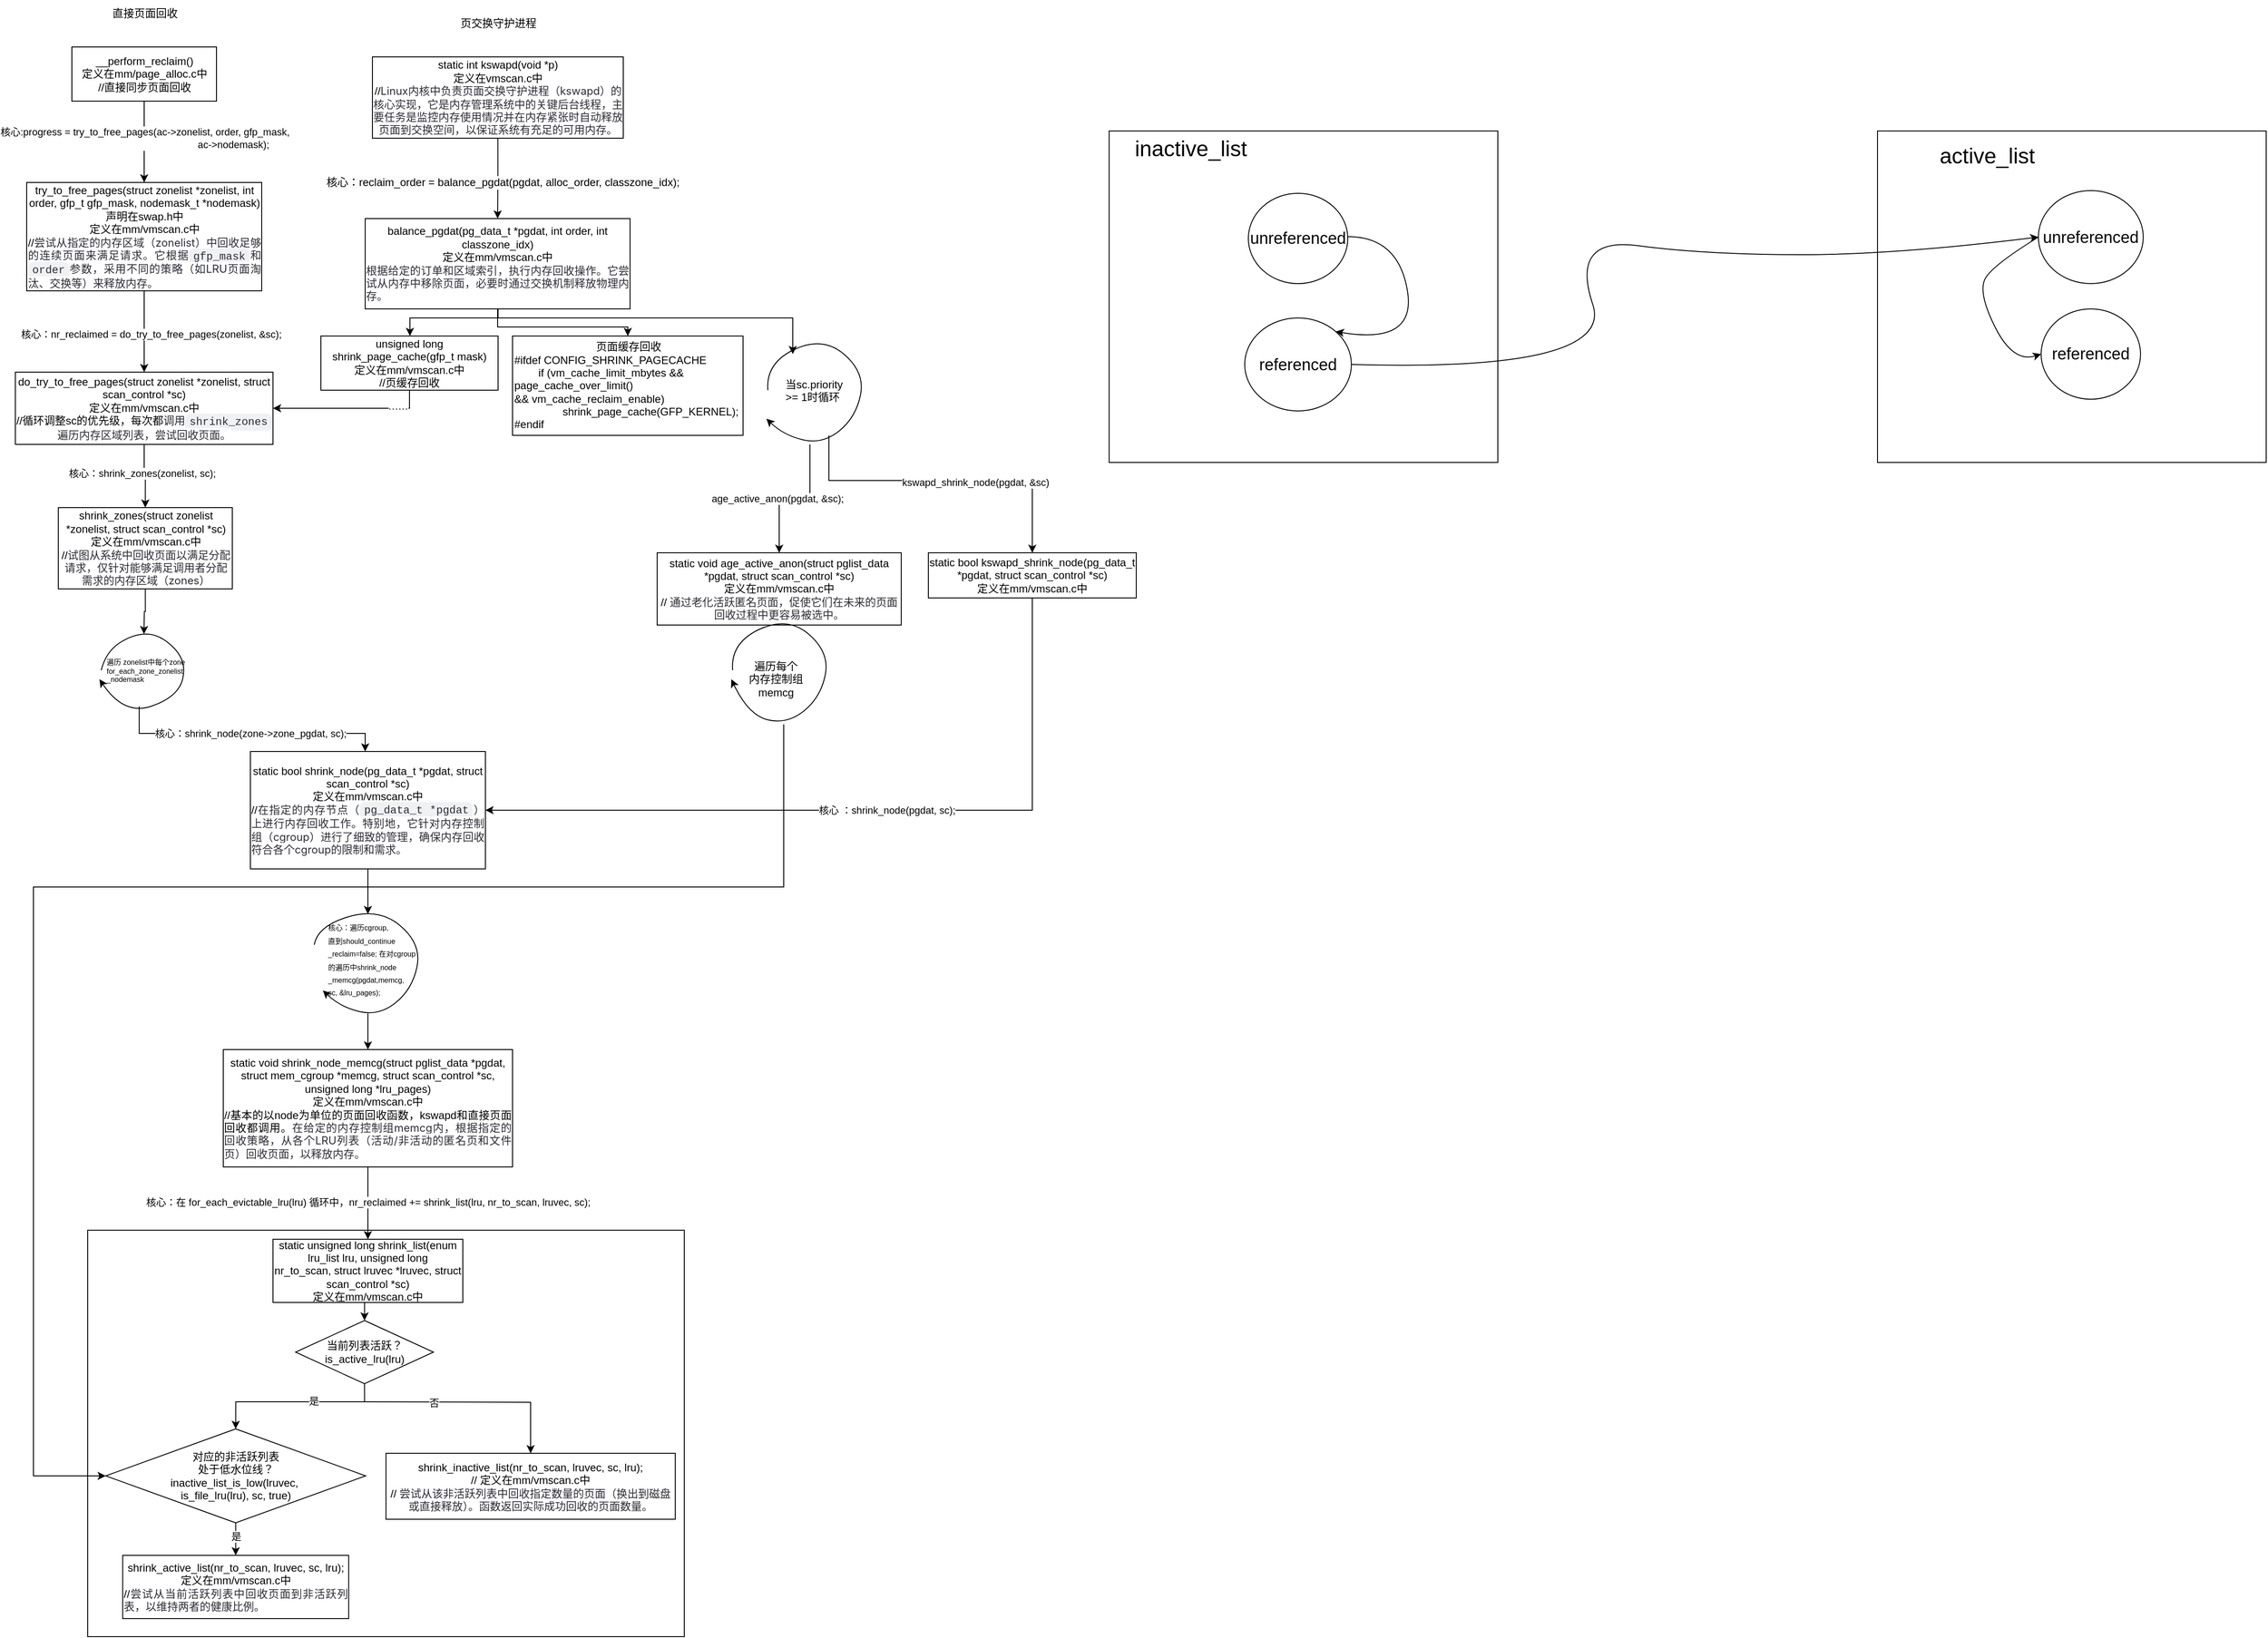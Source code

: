 <mxfile version="24.3.1" type="github">
  <diagram name="第 1 页" id="L96vX1XhK6QXdYlFLpfw">
    <mxGraphModel dx="2374" dy="862" grid="1" gridSize="10" guides="1" tooltips="1" connect="1" arrows="1" fold="1" page="1" pageScale="1" pageWidth="827" pageHeight="1169" math="0" shadow="0">
      <root>
        <mxCell id="0" />
        <mxCell id="1" parent="0" />
        <mxCell id="Xcz-Zy_UMCrFkftO2yXA-41" value="" style="rounded=0;whiteSpace=wrap;html=1;" vertex="1" parent="1">
          <mxGeometry x="1090" y="313" width="430" height="367" as="geometry" />
        </mxCell>
        <mxCell id="Xcz-Zy_UMCrFkftO2yXA-11" value="" style="curved=1;endArrow=classic;html=1;rounded=0;entryX=0.237;entryY=1.038;entryDx=0;entryDy=0;entryPerimeter=0;" edge="1" parent="1">
          <mxGeometry width="50" height="50" relative="1" as="geometry">
            <mxPoint x="210.62" y="1214" as="sourcePoint" />
            <mxPoint x="220.18" y="1264.52" as="targetPoint" />
            <Array as="points">
              <mxPoint x="214.37" y="1193" />
              <mxPoint x="282.37" y="1173" />
              <mxPoint x="329.37" y="1213" />
              <mxPoint x="319.37" y="1263" />
              <mxPoint x="282.37" y="1293" />
              <mxPoint x="239.37" y="1283" />
            </Array>
          </mxGeometry>
        </mxCell>
        <mxCell id="G9uZSufEg39AA2sRg3oI-21" value="" style="rounded=0;whiteSpace=wrap;html=1;labelBackgroundColor=none;textShadow=0;textOpacity=0;fillColor=none;" parent="1" vertex="1">
          <mxGeometry x="-40" y="1530" width="660" height="450" as="geometry" />
        </mxCell>
        <mxCell id="Ul97I4Ve1XMXk0d_GilV-3" style="edgeStyle=orthogonalEdgeStyle;rounded=0;orthogonalLoop=1;jettySize=auto;html=1;exitX=0.5;exitY=1;exitDx=0;exitDy=0;entryX=0.5;entryY=0;entryDx=0;entryDy=0;" parent="1" source="Ul97I4Ve1XMXk0d_GilV-1" target="Ul97I4Ve1XMXk0d_GilV-2" edge="1">
          <mxGeometry relative="1" as="geometry" />
        </mxCell>
        <mxCell id="Ul97I4Ve1XMXk0d_GilV-10" value="核心:progress = try_to_free_pages(ac-&amp;gt;zonelist, order, gfp_mask,&lt;div&gt;&lt;span style=&quot;white-space-collapse: collapse;&quot;&gt;&lt;span style=&quot;white-space-collapse: preserve;&quot;&gt;&#x9;&#x9;&#x9;&#x9;&#x9;&#x9;&#x9;&#x9;&lt;/span&gt;ac-&amp;gt;nodemask);&lt;/span&gt;&lt;/div&gt;" style="edgeLabel;html=1;align=center;verticalAlign=middle;resizable=0;points=[];" parent="Ul97I4Ve1XMXk0d_GilV-3" vertex="1" connectable="0">
          <mxGeometry x="0.34" relative="1" as="geometry">
            <mxPoint y="-20" as="offset" />
          </mxGeometry>
        </mxCell>
        <mxCell id="Ul97I4Ve1XMXk0d_GilV-1" value="&lt;div&gt;__perform_reclaim()&lt;br&gt;&lt;/div&gt;定义在mm/page_alloc.c中&lt;div&gt;//直接同步页面回收&lt;/div&gt;" style="rounded=0;whiteSpace=wrap;html=1;" parent="1" vertex="1">
          <mxGeometry x="-57.5" y="220" width="160" height="60" as="geometry" />
        </mxCell>
        <mxCell id="Ul97I4Ve1XMXk0d_GilV-16" style="edgeStyle=orthogonalEdgeStyle;rounded=0;orthogonalLoop=1;jettySize=auto;html=1;exitX=0.5;exitY=1;exitDx=0;exitDy=0;entryX=0.5;entryY=0;entryDx=0;entryDy=0;" parent="1" source="Ul97I4Ve1XMXk0d_GilV-2" target="Ul97I4Ve1XMXk0d_GilV-15" edge="1">
          <mxGeometry relative="1" as="geometry" />
        </mxCell>
        <mxCell id="Ul97I4Ve1XMXk0d_GilV-17" value="核心：nr_reclaimed = do_try_to_free_pages(zonelist, &amp;amp;sc);" style="edgeLabel;html=1;align=center;verticalAlign=middle;resizable=0;points=[];" parent="Ul97I4Ve1XMXk0d_GilV-16" vertex="1" connectable="0">
          <mxGeometry x="0.052" y="7" relative="1" as="geometry">
            <mxPoint as="offset" />
          </mxGeometry>
        </mxCell>
        <mxCell id="Ul97I4Ve1XMXk0d_GilV-2" value="&lt;div&gt;try_to_free_pages(&lt;span style=&quot;background-color: initial;&quot;&gt;struct zonelist *zonelist, int order,&amp;nbsp;&lt;/span&gt;&lt;span style=&quot;background-color: initial;&quot;&gt;&lt;span style=&quot;background-color: initial;&quot;&gt;gfp_t gfp_mask, nodemask_t *nodemask&lt;/span&gt;&lt;/span&gt;&lt;span style=&quot;background-color: initial;&quot;&gt;)&lt;/span&gt;&lt;/div&gt;&lt;div&gt;声明在swap.h中&lt;/div&gt;&lt;div&gt;定义在mm/vmscan.c中&lt;/div&gt;&lt;div style=&quot;text-align: justify;&quot;&gt;//&lt;font style=&quot;font-size: 12px;&quot;&gt;&lt;span style=&quot;white-space-collapse: preserve; color: rgb(44, 44, 54); font-family: -apple-system, BlinkMacSystemFont, &amp;quot;Segoe UI&amp;quot;, &amp;quot;Noto Sans&amp;quot;, Helvetica, Arial, sans-serif, &amp;quot;Apple Color Emoji&amp;quot;, &amp;quot;Segoe UI Emoji&amp;quot;; text-align: left; background-color: rgb(255, 255, 255);&quot;&gt;尝试从指定的内存区域（zonelist）中回收足够的连续页面来满足请求。它根据&lt;/span&gt;&lt;code style=&quot;white-space-collapse: break-spaces; box-sizing: border-box; --un-rotate: 0; --un-rotate-x: 0; --un-rotate-y: 0; --un-rotate-z: 0; --un-scale-x: 1; --un-scale-y: 1; --un-scale-z: 1; --un-skew-x: 0; --un-skew-y: 0; --un-translate-x: 0; --un-translate-y: 0; --un-translate-z: 0; --un-pan-x: ; --un-pan-y: ; --un-pinch-zoom: ; --un-scroll-snap-strictness: proximity; --un-ordinal: ; --un-slashed-zero: ; --un-numeric-figure: ; --un-numeric-spacing: ; --un-numeric-fraction: ; --un-border-spacing-x: 0; --un-border-spacing-y: 0; --un-ring-offset-shadow: 0 0 transparent; --un-ring-shadow: 0 0 transparent; --un-shadow-inset: ; --un-shadow: 0 0 transparent; --un-ring-inset: ; --un-ring-offset-width: 0px; --un-ring-offset-color: #fff; --un-ring-width: 0px; --un-ring-color: rgba(147,197,253,.5); --un-blur: ; --un-brightness: ; --un-contrast: ; --un-drop-shadow: ; --un-grayscale: ; --un-hue-rotate: ; --un-invert: ; --un-saturate: ; --un-sepia: ; --un-backdrop-blur: ; --un-backdrop-brightness: ; --un-backdrop-contrast: ; --un-backdrop-grayscale: ; --un-backdrop-hue-rotate: ; --un-backdrop-invert: ; --un-backdrop-opacity: ; --un-backdrop-saturate: ; --un-backdrop-sepia: ; font-family: ui-monospace, SFMono-Regular, &amp;quot;SF Mono&amp;quot;, Menlo, Consolas, &amp;quot;Liberation Mono&amp;quot;, monospace; background-color: rgba(175, 184, 193, 0.2); border-radius: 6px; margin: 0px; padding: 0.2em 0.4em; color: rgb(44, 44, 54); text-align: left;&quot;&gt;gfp_mask&lt;/code&gt;&lt;span style=&quot;white-space-collapse: preserve; color: rgb(44, 44, 54); font-family: -apple-system, BlinkMacSystemFont, &amp;quot;Segoe UI&amp;quot;, &amp;quot;Noto Sans&amp;quot;, Helvetica, Arial, sans-serif, &amp;quot;Apple Color Emoji&amp;quot;, &amp;quot;Segoe UI Emoji&amp;quot;; text-align: left; background-color: rgb(255, 255, 255);&quot;&gt;和&lt;/span&gt;&lt;code style=&quot;white-space-collapse: break-spaces; box-sizing: border-box; --un-rotate: 0; --un-rotate-x: 0; --un-rotate-y: 0; --un-rotate-z: 0; --un-scale-x: 1; --un-scale-y: 1; --un-scale-z: 1; --un-skew-x: 0; --un-skew-y: 0; --un-translate-x: 0; --un-translate-y: 0; --un-translate-z: 0; --un-pan-x: ; --un-pan-y: ; --un-pinch-zoom: ; --un-scroll-snap-strictness: proximity; --un-ordinal: ; --un-slashed-zero: ; --un-numeric-figure: ; --un-numeric-spacing: ; --un-numeric-fraction: ; --un-border-spacing-x: 0; --un-border-spacing-y: 0; --un-ring-offset-shadow: 0 0 transparent; --un-ring-shadow: 0 0 transparent; --un-shadow-inset: ; --un-shadow: 0 0 transparent; --un-ring-inset: ; --un-ring-offset-width: 0px; --un-ring-offset-color: #fff; --un-ring-width: 0px; --un-ring-color: rgba(147,197,253,.5); --un-blur: ; --un-brightness: ; --un-contrast: ; --un-drop-shadow: ; --un-grayscale: ; --un-hue-rotate: ; --un-invert: ; --un-saturate: ; --un-sepia: ; --un-backdrop-blur: ; --un-backdrop-brightness: ; --un-backdrop-contrast: ; --un-backdrop-grayscale: ; --un-backdrop-hue-rotate: ; --un-backdrop-invert: ; --un-backdrop-opacity: ; --un-backdrop-saturate: ; --un-backdrop-sepia: ; font-family: ui-monospace, SFMono-Regular, &amp;quot;SF Mono&amp;quot;, Menlo, Consolas, &amp;quot;Liberation Mono&amp;quot;, monospace; background-color: rgba(175, 184, 193, 0.2); border-radius: 6px; margin: 0px; padding: 0.2em 0.4em; color: rgb(44, 44, 54); text-align: left;&quot;&gt;order&lt;/code&gt;&lt;span style=&quot;white-space-collapse: preserve; color: rgb(44, 44, 54); font-family: -apple-system, BlinkMacSystemFont, &amp;quot;Segoe UI&amp;quot;, &amp;quot;Noto Sans&amp;quot;, Helvetica, Arial, sans-serif, &amp;quot;Apple Color Emoji&amp;quot;, &amp;quot;Segoe UI Emoji&amp;quot;; text-align: left; background-color: rgb(255, 255, 255);&quot;&gt;参数，采用不同的策略（如LRU页面淘汰、交换等）来释放内存。&lt;/span&gt;&lt;/font&gt;&lt;/div&gt;" style="rounded=0;whiteSpace=wrap;html=1;" parent="1" vertex="1">
          <mxGeometry x="-107.5" y="370" width="260" height="120" as="geometry" />
        </mxCell>
        <mxCell id="Ul97I4Ve1XMXk0d_GilV-19" style="edgeStyle=orthogonalEdgeStyle;rounded=0;orthogonalLoop=1;jettySize=auto;html=1;exitX=0.5;exitY=1;exitDx=0;exitDy=0;entryX=0.5;entryY=0;entryDx=0;entryDy=0;" parent="1" source="Ul97I4Ve1XMXk0d_GilV-15" target="Ul97I4Ve1XMXk0d_GilV-18" edge="1">
          <mxGeometry relative="1" as="geometry" />
        </mxCell>
        <mxCell id="Ul97I4Ve1XMXk0d_GilV-20" value="核心：shrink_zones(zonelist, sc);" style="edgeLabel;html=1;align=center;verticalAlign=middle;resizable=0;points=[];" parent="Ul97I4Ve1XMXk0d_GilV-19" vertex="1" connectable="0">
          <mxGeometry x="-0.007" y="3" relative="1" as="geometry">
            <mxPoint x="-3" as="offset" />
          </mxGeometry>
        </mxCell>
        <mxCell id="Ul97I4Ve1XMXk0d_GilV-15" value="&lt;div&gt;&lt;div&gt;do_try_to_free_pages(struct zonelist *zonelist,&lt;span style=&quot;background-color: initial;&quot;&gt;&amp;nbsp;struct scan_control *sc)&lt;/span&gt;&lt;/div&gt;&lt;/div&gt;&lt;div&gt;定义在mm/vmscan.c中&lt;/div&gt;&lt;div&gt;//循环调整sc的优先级，每次都&lt;span style=&quot;background-color: rgb(255, 255, 255); color: rgb(44, 44, 54); font-family: -apple-system, BlinkMacSystemFont, &amp;quot;Segoe UI&amp;quot;, &amp;quot;Noto Sans&amp;quot;, Helvetica, Arial, sans-serif, &amp;quot;Apple Color Emoji&amp;quot;, &amp;quot;Segoe UI Emoji&amp;quot;; text-align: left;&quot;&gt;调用&lt;/span&gt;&lt;code style=&quot;color: rgb(44, 44, 54); text-align: left; white-space-collapse: break-spaces; box-sizing: border-box; --un-rotate: 0; --un-rotate-x: 0; --un-rotate-y: 0; --un-rotate-z: 0; --un-scale-x: 1; --un-scale-y: 1; --un-scale-z: 1; --un-skew-x: 0; --un-skew-y: 0; --un-translate-x: 0; --un-translate-y: 0; --un-translate-z: 0; --un-pan-x: ; --un-pan-y: ; --un-pinch-zoom: ; --un-scroll-snap-strictness: proximity; --un-ordinal: ; --un-slashed-zero: ; --un-numeric-figure: ; --un-numeric-spacing: ; --un-numeric-fraction: ; --un-border-spacing-x: 0; --un-border-spacing-y: 0; --un-ring-offset-shadow: 0 0 transparent; --un-ring-shadow: 0 0 transparent; --un-shadow-inset: ; --un-shadow: 0 0 transparent; --un-ring-inset: ; --un-ring-offset-width: 0px; --un-ring-offset-color: #fff; --un-ring-width: 0px; --un-ring-color: rgba(147,197,253,.5); --un-blur: ; --un-brightness: ; --un-contrast: ; --un-drop-shadow: ; --un-grayscale: ; --un-hue-rotate: ; --un-invert: ; --un-saturate: ; --un-sepia: ; --un-backdrop-blur: ; --un-backdrop-brightness: ; --un-backdrop-contrast: ; --un-backdrop-grayscale: ; --un-backdrop-hue-rotate: ; --un-backdrop-invert: ; --un-backdrop-opacity: ; --un-backdrop-saturate: ; --un-backdrop-sepia: ; font-family: ui-monospace, SFMono-Regular, &amp;quot;SF Mono&amp;quot;, Menlo, Consolas, &amp;quot;Liberation Mono&amp;quot;, monospace; background-color: rgba(175, 184, 193, 0.2); border-radius: 6px; margin: 0px; padding: 0.2em 0.4em;&quot;&gt;shrink_zones&lt;/code&gt;&lt;span style=&quot;background-color: rgb(255, 255, 255); color: rgb(44, 44, 54); font-family: -apple-system, BlinkMacSystemFont, &amp;quot;Segoe UI&amp;quot;, &amp;quot;Noto Sans&amp;quot;, Helvetica, Arial, sans-serif, &amp;quot;Apple Color Emoji&amp;quot;, &amp;quot;Segoe UI Emoji&amp;quot;; text-align: left;&quot;&gt;遍历内存区域列表，尝试回收页面。&lt;/span&gt;&lt;/div&gt;" style="rounded=0;whiteSpace=wrap;html=1;" parent="1" vertex="1">
          <mxGeometry x="-120" y="580" width="285" height="80" as="geometry" />
        </mxCell>
        <mxCell id="Ul97I4Ve1XMXk0d_GilV-34" style="edgeStyle=orthogonalEdgeStyle;rounded=0;orthogonalLoop=1;jettySize=auto;html=1;" parent="1" edge="1">
          <mxGeometry relative="1" as="geometry">
            <mxPoint x="16.98" y="950" as="sourcePoint" />
            <mxPoint x="266.998" y="1000" as="targetPoint" />
            <Array as="points">
              <mxPoint x="16.98" y="980" />
              <mxPoint x="266.98" y="980" />
            </Array>
          </mxGeometry>
        </mxCell>
        <mxCell id="Ul97I4Ve1XMXk0d_GilV-35" value="核心：shrink_node(zone-&amp;gt;zone_pgdat, sc);" style="edgeLabel;html=1;align=center;verticalAlign=middle;resizable=0;points=[];" parent="Ul97I4Ve1XMXk0d_GilV-34" vertex="1" connectable="0">
          <mxGeometry x="0.021" relative="1" as="geometry">
            <mxPoint as="offset" />
          </mxGeometry>
        </mxCell>
        <mxCell id="Xcz-Zy_UMCrFkftO2yXA-30" style="edgeStyle=orthogonalEdgeStyle;rounded=0;orthogonalLoop=1;jettySize=auto;html=1;exitX=0.5;exitY=1;exitDx=0;exitDy=0;" edge="1" parent="1" source="Ul97I4Ve1XMXk0d_GilV-18">
          <mxGeometry relative="1" as="geometry">
            <mxPoint x="22.222" y="870" as="targetPoint" />
          </mxGeometry>
        </mxCell>
        <mxCell id="Ul97I4Ve1XMXk0d_GilV-18" value="shrink_zones(struct zonelist *zonelist, struct scan_control *sc)&lt;div&gt;定义在mm/vmscan.c中&lt;/div&gt;&lt;div&gt;//&lt;span style=&quot;background-color: rgb(255, 255, 255); color: rgb(44, 44, 54); font-family: -apple-system, BlinkMacSystemFont, &amp;quot;Segoe UI&amp;quot;, &amp;quot;Noto Sans&amp;quot;, Helvetica, Arial, sans-serif, &amp;quot;Apple Color Emoji&amp;quot;, &amp;quot;Segoe UI Emoji&amp;quot;; text-align: start; white-space-collapse: preserve;&quot;&gt;&lt;font style=&quot;font-size: 12px;&quot;&gt;试图从系统中回收页面以满足分配请求，仅针对能够满足调用者分配需求的内存区域（zones）&lt;/font&gt;&lt;/span&gt;&lt;/div&gt;" style="rounded=0;whiteSpace=wrap;html=1;" parent="1" vertex="1">
          <mxGeometry x="-72.5" y="730" width="192.5" height="90" as="geometry" />
        </mxCell>
        <mxCell id="Ul97I4Ve1XMXk0d_GilV-21" value="直接页面回收" style="text;html=1;align=center;verticalAlign=middle;resizable=0;points=[];autosize=1;strokeColor=none;fillColor=none;" parent="1" vertex="1">
          <mxGeometry x="-27.5" y="168" width="100" height="30" as="geometry" />
        </mxCell>
        <mxCell id="Ul97I4Ve1XMXk0d_GilV-22" value="页交换守护进程" style="text;html=1;align=center;verticalAlign=middle;resizable=0;points=[];autosize=1;strokeColor=none;fillColor=none;" parent="1" vertex="1">
          <mxGeometry x="358.75" y="179" width="110" height="30" as="geometry" />
        </mxCell>
        <mxCell id="Ul97I4Ve1XMXk0d_GilV-29" style="edgeStyle=orthogonalEdgeStyle;rounded=0;orthogonalLoop=1;jettySize=auto;html=1;exitX=0.5;exitY=1;exitDx=0;exitDy=0;entryX=0.5;entryY=0;entryDx=0;entryDy=0;" parent="1" source="Ul97I4Ve1XMXk0d_GilV-23" target="Ul97I4Ve1XMXk0d_GilV-26" edge="1">
          <mxGeometry relative="1" as="geometry" />
        </mxCell>
        <mxCell id="Ul97I4Ve1XMXk0d_GilV-31" value="&lt;span style=&quot;font-size: 12px; background-color: rgb(251, 251, 251);&quot;&gt;核心：reclaim_order = balance_pgdat(pgdat, alloc_order, classzone_idx);&lt;/span&gt;" style="edgeLabel;html=1;align=center;verticalAlign=middle;resizable=0;points=[];" parent="Ul97I4Ve1XMXk0d_GilV-29" vertex="1" connectable="0">
          <mxGeometry x="-0.079" y="5" relative="1" as="geometry">
            <mxPoint y="8" as="offset" />
          </mxGeometry>
        </mxCell>
        <mxCell id="Ul97I4Ve1XMXk0d_GilV-23" value="static int kswapd(void *p)&lt;div&gt;定义在vmscan.c中&lt;/div&gt;&lt;div&gt;/&lt;font style=&quot;font-size: 12px;&quot;&gt;/&lt;span style=&quot;background-color: rgb(255, 255, 255); color: rgb(44, 44, 54); font-family: -apple-system, BlinkMacSystemFont, &amp;quot;Segoe UI&amp;quot;, &amp;quot;Noto Sans&amp;quot;, Helvetica, Arial, sans-serif, &amp;quot;Apple Color Emoji&amp;quot;, &amp;quot;Segoe UI Emoji&amp;quot;; text-align: start; white-space-collapse: preserve;&quot;&gt;Linux内核中负责页面交换守护进程（kswapd）的核心实现，它是内存管理系统中的关键后台线程，主要任务是监控内存使用情况并在内存紧张时自动释放页面到交换空间，以保证系统有充足的可用内存。&lt;/span&gt;&lt;/font&gt;&lt;/div&gt;" style="rounded=0;whiteSpace=wrap;html=1;" parent="1" vertex="1">
          <mxGeometry x="275" y="231" width="277.5" height="90" as="geometry" />
        </mxCell>
        <mxCell id="G9uZSufEg39AA2sRg3oI-25" style="edgeStyle=orthogonalEdgeStyle;rounded=0;orthogonalLoop=1;jettySize=auto;html=1;exitX=0.5;exitY=1;exitDx=0;exitDy=0;entryX=0.5;entryY=0;entryDx=0;entryDy=0;" parent="1" edge="1">
          <mxGeometry relative="1" as="geometry">
            <mxPoint x="413.97" y="510" as="sourcePoint" />
            <mxPoint x="316.47" y="540" as="targetPoint" />
            <Array as="points">
              <mxPoint x="414" y="520" />
              <mxPoint x="316" y="520" />
            </Array>
          </mxGeometry>
        </mxCell>
        <mxCell id="Xcz-Zy_UMCrFkftO2yXA-35" style="edgeStyle=orthogonalEdgeStyle;rounded=0;orthogonalLoop=1;jettySize=auto;html=1;exitX=0.5;exitY=1;exitDx=0;exitDy=0;entryX=0.5;entryY=0;entryDx=0;entryDy=0;" edge="1" parent="1" source="Ul97I4Ve1XMXk0d_GilV-26" target="Xcz-Zy_UMCrFkftO2yXA-31">
          <mxGeometry relative="1" as="geometry" />
        </mxCell>
        <mxCell id="Ul97I4Ve1XMXk0d_GilV-26" value="balance_pgdat(pg_data_t *pgdat, int order, int classzone_idx)&lt;div&gt;定义在mm/vmscan.c中&lt;/div&gt;&lt;div style=&quot;text-align: justify;&quot;&gt;&lt;span style=&quot;background-color: rgb(255, 255, 255); color: rgb(44, 44, 54); font-family: -apple-system, BlinkMacSystemFont, &amp;quot;Segoe UI&amp;quot;, &amp;quot;Noto Sans&amp;quot;, Helvetica, Arial, sans-serif, &amp;quot;Apple Color Emoji&amp;quot;, &amp;quot;Segoe UI Emoji&amp;quot;; text-align: left;&quot;&gt;根据给定的订单和区域索引，执行内存回收操作。它尝试从内存中移除页面，必要时通过交换机制释放物理内存。&lt;/span&gt;&lt;/div&gt;" style="rounded=0;whiteSpace=wrap;html=1;" parent="1" vertex="1">
          <mxGeometry x="267" y="410" width="293" height="100" as="geometry" />
        </mxCell>
        <mxCell id="G9uZSufEg39AA2sRg3oI-5" style="edgeStyle=orthogonalEdgeStyle;rounded=0;orthogonalLoop=1;jettySize=auto;html=1;exitX=0.5;exitY=1;exitDx=0;exitDy=0;" parent="1" source="Ul97I4Ve1XMXk0d_GilV-33" edge="1">
          <mxGeometry relative="1" as="geometry">
            <mxPoint x="270" y="1180" as="targetPoint" />
          </mxGeometry>
        </mxCell>
        <mxCell id="Ul97I4Ve1XMXk0d_GilV-33" value="static bool shrink_node(pg_data_t *pgdat, struct scan_control *sc)&lt;div&gt;定义在mm/vmscan.c中&lt;/div&gt;&lt;div style=&quot;text-align: justify;&quot;&gt;//&lt;font style=&quot;font-size: 12px;&quot;&gt;&lt;span style=&quot;white-space-collapse: preserve; color: rgb(44, 44, 54); font-family: -apple-system, BlinkMacSystemFont, &amp;quot;Segoe UI&amp;quot;, &amp;quot;Noto Sans&amp;quot;, Helvetica, Arial, sans-serif, &amp;quot;Apple Color Emoji&amp;quot;, &amp;quot;Segoe UI Emoji&amp;quot;; text-align: start; background-color: rgb(255, 255, 255);&quot;&gt;在指定的内存节点（&lt;/span&gt;&lt;code style=&quot;white-space-collapse: break-spaces; box-sizing: border-box; --un-rotate: 0; --un-rotate-x: 0; --un-rotate-y: 0; --un-rotate-z: 0; --un-scale-x: 1; --un-scale-y: 1; --un-scale-z: 1; --un-skew-x: 0; --un-skew-y: 0; --un-translate-x: 0; --un-translate-y: 0; --un-translate-z: 0; --un-pan-x: ; --un-pan-y: ; --un-pinch-zoom: ; --un-scroll-snap-strictness: proximity; --un-ordinal: ; --un-slashed-zero: ; --un-numeric-figure: ; --un-numeric-spacing: ; --un-numeric-fraction: ; --un-border-spacing-x: 0; --un-border-spacing-y: 0; --un-ring-offset-shadow: 0 0 transparent; --un-ring-shadow: 0 0 transparent; --un-shadow-inset: ; --un-shadow: 0 0 transparent; --un-ring-inset: ; --un-ring-offset-width: 0px; --un-ring-offset-color: #fff; --un-ring-width: 0px; --un-ring-color: rgba(147,197,253,.5); --un-blur: ; --un-brightness: ; --un-contrast: ; --un-drop-shadow: ; --un-grayscale: ; --un-hue-rotate: ; --un-invert: ; --un-saturate: ; --un-sepia: ; --un-backdrop-blur: ; --un-backdrop-brightness: ; --un-backdrop-contrast: ; --un-backdrop-grayscale: ; --un-backdrop-hue-rotate: ; --un-backdrop-invert: ; --un-backdrop-opacity: ; --un-backdrop-saturate: ; --un-backdrop-sepia: ; font-family: ui-monospace, SFMono-Regular, &amp;quot;SF Mono&amp;quot;, Menlo, Consolas, &amp;quot;Liberation Mono&amp;quot;, monospace; background-color: rgba(175, 184, 193, 0.2); border-radius: 6px; margin: 0px; padding: 0.2em 0.4em; color: rgb(44, 44, 54); text-align: start;&quot;&gt;pg_data_t *pgdat&lt;/code&gt;&lt;span style=&quot;white-space-collapse: preserve; color: rgb(44, 44, 54); font-family: -apple-system, BlinkMacSystemFont, &amp;quot;Segoe UI&amp;quot;, &amp;quot;Noto Sans&amp;quot;, Helvetica, Arial, sans-serif, &amp;quot;Apple Color Emoji&amp;quot;, &amp;quot;Segoe UI Emoji&amp;quot;; text-align: start; background-color: rgb(255, 255, 255);&quot;&gt;）上进行内存回收工作。&lt;/span&gt;&lt;/font&gt;&lt;span style=&quot;background-color: rgb(255, 255, 255); color: rgb(44, 44, 54); font-family: -apple-system, BlinkMacSystemFont, &amp;quot;Segoe UI&amp;quot;, &amp;quot;Noto Sans&amp;quot;, Helvetica, Arial, sans-serif, &amp;quot;Apple Color Emoji&amp;quot;, &amp;quot;Segoe UI Emoji&amp;quot;; text-align: start; white-space-collapse: preserve;&quot;&gt;特别地，它针对内存控制组（cgroup）进行了细致的管理，确保内存回收符合各个cgroup的限制和需求。&lt;/span&gt;&lt;/div&gt;" style="rounded=0;whiteSpace=wrap;html=1;" parent="1" vertex="1">
          <mxGeometry x="140" y="1000" width="260" height="130" as="geometry" />
        </mxCell>
        <mxCell id="G9uZSufEg39AA2sRg3oI-8" style="edgeStyle=orthogonalEdgeStyle;rounded=0;orthogonalLoop=1;jettySize=auto;html=1;exitX=0.5;exitY=1;exitDx=0;exitDy=0;" parent="1" source="G9uZSufEg39AA2sRg3oI-4" target="G9uZSufEg39AA2sRg3oI-7" edge="1">
          <mxGeometry relative="1" as="geometry" />
        </mxCell>
        <mxCell id="G9uZSufEg39AA2sRg3oI-9" value="&lt;div&gt;核心：在 for_each_evictable_lru(lru) 循环中，nr_reclaimed += shrink_list(lru, nr_to_scan, lruvec, sc);&lt;/div&gt;" style="edgeLabel;html=1;align=center;verticalAlign=middle;resizable=0;points=[];" parent="G9uZSufEg39AA2sRg3oI-8" vertex="1" connectable="0">
          <mxGeometry x="-0.035" relative="1" as="geometry">
            <mxPoint as="offset" />
          </mxGeometry>
        </mxCell>
        <mxCell id="G9uZSufEg39AA2sRg3oI-4" value="&lt;div&gt;static void shrink_node_memcg(struct pglist_data *pgdat, struct mem_cgroup *memcg,&lt;span style=&quot;background-color: initial;&quot;&gt;&amp;nbsp;struct scan_control *sc, unsigned long *lru_pages)&lt;/span&gt;&lt;/div&gt;&lt;div&gt;&lt;span style=&quot;background-color: initial;&quot;&gt;定义在mm/vmscan.c中&lt;/span&gt;&lt;/div&gt;&lt;div style=&quot;text-align: justify;&quot;&gt;//基本的以node为单位的页面回收函数，kswapd和直接页面回收都调用。&lt;span style=&quot;background-color: rgb(255, 255, 255); color: rgb(44, 44, 54); font-family: -apple-system, BlinkMacSystemFont, &amp;quot;Segoe UI&amp;quot;, &amp;quot;Noto Sans&amp;quot;, Helvetica, Arial, sans-serif, &amp;quot;Apple Color Emoji&amp;quot;, &amp;quot;Segoe UI Emoji&amp;quot;; text-align: left;&quot;&gt;&lt;font style=&quot;font-size: 12px;&quot;&gt;在给定的内存控制组memcg内，根据指定的回收策略，从各个LRU列表（活动/非活动的匿名页和文件页）回收页面，以释放内存。&lt;/font&gt;&lt;/span&gt;&lt;/div&gt;" style="rounded=0;whiteSpace=wrap;html=1;" parent="1" vertex="1">
          <mxGeometry x="110" y="1330" width="320" height="130" as="geometry" />
        </mxCell>
        <mxCell id="G9uZSufEg39AA2sRg3oI-20" style="edgeStyle=orthogonalEdgeStyle;rounded=0;orthogonalLoop=1;jettySize=auto;html=1;exitX=0.5;exitY=1;exitDx=0;exitDy=0;entryX=0.5;entryY=0;entryDx=0;entryDy=0;" parent="1" source="G9uZSufEg39AA2sRg3oI-7" target="G9uZSufEg39AA2sRg3oI-10" edge="1">
          <mxGeometry relative="1" as="geometry" />
        </mxCell>
        <mxCell id="G9uZSufEg39AA2sRg3oI-7" value="&lt;div&gt;static unsigned long shrink_list(enum lru_list lru, unsigned long nr_to_scan,&lt;span style=&quot;background-color: initial;&quot;&gt;&amp;nbsp;struct lruvec *lruvec, struct scan_control *sc)&lt;/span&gt;&lt;/div&gt;&lt;div&gt;&lt;span style=&quot;background-color: initial;&quot;&gt;定义在mm/vmscan.c中&lt;/span&gt;&lt;/div&gt;" style="rounded=0;whiteSpace=wrap;html=1;" parent="1" vertex="1">
          <mxGeometry x="165" y="1540" width="210" height="70" as="geometry" />
        </mxCell>
        <mxCell id="G9uZSufEg39AA2sRg3oI-13" style="edgeStyle=orthogonalEdgeStyle;rounded=0;orthogonalLoop=1;jettySize=auto;html=1;exitX=0.5;exitY=1;exitDx=0;exitDy=0;entryX=0.5;entryY=0;entryDx=0;entryDy=0;" parent="1" source="G9uZSufEg39AA2sRg3oI-10" target="G9uZSufEg39AA2sRg3oI-12" edge="1">
          <mxGeometry relative="1" as="geometry">
            <Array as="points">
              <mxPoint x="266" y="1720" />
              <mxPoint x="124" y="1720" />
            </Array>
          </mxGeometry>
        </mxCell>
        <mxCell id="G9uZSufEg39AA2sRg3oI-14" value="是" style="edgeLabel;html=1;align=center;verticalAlign=middle;resizable=0;points=[];" parent="G9uZSufEg39AA2sRg3oI-13" vertex="1" connectable="0">
          <mxGeometry x="-0.203" y="-1" relative="1" as="geometry">
            <mxPoint as="offset" />
          </mxGeometry>
        </mxCell>
        <mxCell id="G9uZSufEg39AA2sRg3oI-18" style="edgeStyle=orthogonalEdgeStyle;rounded=0;orthogonalLoop=1;jettySize=auto;html=1;exitX=0.5;exitY=1;exitDx=0;exitDy=0;entryX=0.5;entryY=0;entryDx=0;entryDy=0;" parent="1" target="G9uZSufEg39AA2sRg3oI-17" edge="1">
          <mxGeometry relative="1" as="geometry">
            <mxPoint x="266.25" y="1720" as="sourcePoint" />
            <mxPoint x="530" y="1807" as="targetPoint" />
          </mxGeometry>
        </mxCell>
        <mxCell id="G9uZSufEg39AA2sRg3oI-19" value="否" style="edgeLabel;html=1;align=center;verticalAlign=middle;resizable=0;points=[];" parent="G9uZSufEg39AA2sRg3oI-18" vertex="1" connectable="0">
          <mxGeometry x="0.1" y="3" relative="1" as="geometry">
            <mxPoint x="-56" y="3" as="offset" />
          </mxGeometry>
        </mxCell>
        <mxCell id="G9uZSufEg39AA2sRg3oI-10" value="当前列表活跃？&lt;div&gt;is_active_lru(lru)&lt;br&gt;&lt;/div&gt;" style="rhombus;whiteSpace=wrap;html=1;" parent="1" vertex="1">
          <mxGeometry x="190" y="1630" width="152.5" height="70" as="geometry" />
        </mxCell>
        <mxCell id="G9uZSufEg39AA2sRg3oI-11" value="&lt;div style=&quot;&quot;&gt;&lt;span style=&quot;background-color: initial;&quot;&gt;shrink_active_list(nr_to_scan, lruvec, sc, lru);&lt;/span&gt;&lt;/div&gt;&lt;div style=&quot;&quot;&gt;&lt;span style=&quot;background-color: initial;&quot;&gt;定义在mm/vmscan.c中&lt;/span&gt;&lt;/div&gt;&lt;div style=&quot;text-align: justify;&quot;&gt;//&lt;span style=&quot;background-color: rgb(255, 255, 255); color: rgb(44, 44, 54); font-family: -apple-system, BlinkMacSystemFont, &amp;quot;Segoe UI&amp;quot;, &amp;quot;Noto Sans&amp;quot;, Helvetica, Arial, sans-serif, &amp;quot;Apple Color Emoji&amp;quot;, &amp;quot;Segoe UI Emoji&amp;quot;; text-align: left;&quot;&gt;&lt;font style=&quot;font-size: 12px;&quot;&gt;尝试从当前活跃列表中回收页面到非活跃列表，以维持两者的健康比例。&lt;/font&gt;&lt;/span&gt;&lt;/div&gt;" style="rounded=0;whiteSpace=wrap;html=1;" parent="1" vertex="1">
          <mxGeometry x="-1.25" y="1890" width="250" height="70" as="geometry" />
        </mxCell>
        <mxCell id="G9uZSufEg39AA2sRg3oI-15" style="edgeStyle=orthogonalEdgeStyle;rounded=0;orthogonalLoop=1;jettySize=auto;html=1;exitX=0.5;exitY=1;exitDx=0;exitDy=0;entryX=0.5;entryY=0;entryDx=0;entryDy=0;" parent="1" source="G9uZSufEg39AA2sRg3oI-12" target="G9uZSufEg39AA2sRg3oI-11" edge="1">
          <mxGeometry relative="1" as="geometry" />
        </mxCell>
        <mxCell id="G9uZSufEg39AA2sRg3oI-16" value="是" style="edgeLabel;html=1;align=center;verticalAlign=middle;resizable=0;points=[];" parent="G9uZSufEg39AA2sRg3oI-15" vertex="1" connectable="0">
          <mxGeometry x="-0.199" relative="1" as="geometry">
            <mxPoint as="offset" />
          </mxGeometry>
        </mxCell>
        <mxCell id="G9uZSufEg39AA2sRg3oI-12" value="对应的非活跃列表&lt;div&gt;处于低水位线？&lt;div&gt;inactive_list_is_low(lruvec,&amp;nbsp;&lt;/div&gt;&lt;div&gt;is_file_lru(lru),&amp;nbsp;&lt;span style=&quot;background-color: initial;&quot;&gt;sc, true)&lt;/span&gt;&lt;/div&gt;&lt;/div&gt;" style="rhombus;whiteSpace=wrap;html=1;" parent="1" vertex="1">
          <mxGeometry x="-20" y="1750" width="287.5" height="104" as="geometry" />
        </mxCell>
        <mxCell id="G9uZSufEg39AA2sRg3oI-17" value="shrink_inactive_list(nr_to_scan, lruvec, sc, lru);&lt;div&gt;// 定义在mm/vmscan.c中&lt;br&gt;&lt;div&gt;//&amp;nbsp;&lt;span style=&quot;background-color: rgb(255, 255, 255); color: rgb(44, 44, 54); font-family: -apple-system, BlinkMacSystemFont, &amp;quot;Segoe UI&amp;quot;, &amp;quot;Noto Sans&amp;quot;, Helvetica, Arial, sans-serif, &amp;quot;Apple Color Emoji&amp;quot;, &amp;quot;Segoe UI Emoji&amp;quot;; text-align: left;&quot;&gt;&lt;font style=&quot;font-size: 12px;&quot;&gt;尝试从该非活跃列表中回收指定数量的页面（换出到磁盘或直接释放）。函数返回实际成功回收的页面数量。&lt;/font&gt;&lt;/span&gt;&lt;/div&gt;&lt;/div&gt;" style="rounded=0;whiteSpace=wrap;html=1;" parent="1" vertex="1">
          <mxGeometry x="290" y="1777" width="320" height="73" as="geometry" />
        </mxCell>
        <mxCell id="G9uZSufEg39AA2sRg3oI-26" style="edgeStyle=orthogonalEdgeStyle;rounded=0;orthogonalLoop=1;jettySize=auto;html=1;exitX=0.5;exitY=1;exitDx=0;exitDy=0;entryX=1;entryY=0.5;entryDx=0;entryDy=0;" parent="1" source="G9uZSufEg39AA2sRg3oI-24" target="Ul97I4Ve1XMXk0d_GilV-15" edge="1">
          <mxGeometry relative="1" as="geometry" />
        </mxCell>
        <mxCell id="G9uZSufEg39AA2sRg3oI-27" value="······" style="edgeLabel;html=1;align=center;verticalAlign=middle;resizable=0;points=[];" parent="G9uZSufEg39AA2sRg3oI-26" vertex="1" connectable="0">
          <mxGeometry x="-0.608" relative="1" as="geometry">
            <mxPoint as="offset" />
          </mxGeometry>
        </mxCell>
        <mxCell id="G9uZSufEg39AA2sRg3oI-24" value="unsigned long shrink_page_cache(gfp_t mask)&lt;div&gt;定义在mm/vmscan.c中&lt;/div&gt;&lt;div&gt;//页缓存回收&lt;/div&gt;" style="rounded=0;whiteSpace=wrap;html=1;" parent="1" vertex="1">
          <mxGeometry x="218" y="540" width="196" height="60" as="geometry" />
        </mxCell>
        <mxCell id="Xcz-Zy_UMCrFkftO2yXA-10" value="" style="endArrow=classic;html=1;rounded=0;entryX=0;entryY=0.5;entryDx=0;entryDy=0;" edge="1" parent="1" target="G9uZSufEg39AA2sRg3oI-12">
          <mxGeometry width="50" height="50" relative="1" as="geometry">
            <mxPoint x="730" y="970" as="sourcePoint" />
            <mxPoint x="-10" y="1802" as="targetPoint" />
            <Array as="points">
              <mxPoint x="730" y="1150" />
              <mxPoint x="270" y="1150" />
              <mxPoint x="-100" y="1150" />
              <mxPoint x="-100" y="1340" />
              <mxPoint x="-100" y="1802" />
            </Array>
          </mxGeometry>
        </mxCell>
        <mxCell id="Xcz-Zy_UMCrFkftO2yXA-12" value="&lt;div style=&quot;&quot;&gt;&lt;span style=&quot;text-wrap: nowrap; background-color: initial; font-size: 8px;&quot;&gt;核心：遍历cgroup,&lt;/span&gt;&lt;span style=&quot;background-color: initial; text-wrap: nowrap; font-size: 8px;&quot;&gt;直到should_continue&lt;/span&gt;&lt;/div&gt;&lt;div style=&quot;&quot;&gt;&lt;span style=&quot;background-color: initial; text-wrap: nowrap; font-size: 8px;&quot;&gt;_&lt;/span&gt;&lt;span style=&quot;background-color: initial; font-size: 8px; text-wrap: nowrap;&quot;&gt;reclaim=false;&amp;nbsp;&lt;/span&gt;&lt;span style=&quot;background-color: initial; text-wrap: nowrap; font-size: 8px;&quot;&gt;在对cgroup&lt;/span&gt;&lt;/div&gt;&lt;div style=&quot;&quot;&gt;&lt;span style=&quot;background-color: initial; text-wrap: nowrap; font-size: 8px;&quot;&gt;的遍历&lt;/span&gt;&lt;span style=&quot;background-color: initial; text-wrap: nowrap; font-size: 8px;&quot;&gt;中shrink_node&lt;/span&gt;&lt;/div&gt;&lt;div style=&quot;&quot;&gt;&lt;span style=&quot;background-color: initial; text-wrap: nowrap; font-size: 8px;&quot;&gt;_memcg(&lt;/span&gt;&lt;span style=&quot;background-color: initial; text-wrap: nowrap; font-size: 8px;&quot;&gt;pgdat,&lt;/span&gt;&lt;span style=&quot;background-color: initial; text-wrap: nowrap; font-size: 8px;&quot;&gt;memcg,&amp;nbsp;&lt;/span&gt;&lt;/div&gt;&lt;div style=&quot;&quot;&gt;&lt;span style=&quot;background-color: initial; text-wrap: nowrap; font-size: 8px;&quot;&gt;sc,&amp;nbsp;&lt;/span&gt;&lt;span style=&quot;background-color: initial; font-size: 8px; text-wrap: nowrap;&quot;&gt;&amp;amp;lru_pages);&lt;/span&gt;&lt;/div&gt;" style="text;html=1;align=left;verticalAlign=middle;whiteSpace=wrap;rounded=0;" vertex="1" parent="1">
          <mxGeometry x="224" y="1190" width="140" height="80" as="geometry" />
        </mxCell>
        <mxCell id="Xcz-Zy_UMCrFkftO2yXA-13" value="" style="endArrow=classic;html=1;rounded=0;entryX=0.5;entryY=0;entryDx=0;entryDy=0;" edge="1" parent="1" target="G9uZSufEg39AA2sRg3oI-4">
          <mxGeometry width="50" height="50" relative="1" as="geometry">
            <mxPoint x="270" y="1290" as="sourcePoint" />
            <mxPoint x="340" y="1210" as="targetPoint" />
          </mxGeometry>
        </mxCell>
        <mxCell id="Xcz-Zy_UMCrFkftO2yXA-15" style="edgeStyle=orthogonalEdgeStyle;rounded=0;orthogonalLoop=1;jettySize=auto;html=1;exitX=0.5;exitY=1;exitDx=0;exitDy=0;" edge="1" parent="1" source="Ul97I4Ve1XMXk0d_GilV-26">
          <mxGeometry relative="1" as="geometry">
            <mxPoint x="740" y="560" as="targetPoint" />
            <Array as="points">
              <mxPoint x="414" y="520" />
              <mxPoint x="740" y="520" />
            </Array>
          </mxGeometry>
        </mxCell>
        <mxCell id="Xcz-Zy_UMCrFkftO2yXA-18" value="" style="group" vertex="1" connectable="0" parent="1">
          <mxGeometry x="710" y="540" width="110" height="120" as="geometry" />
        </mxCell>
        <mxCell id="Xcz-Zy_UMCrFkftO2yXA-16" value="当sc.priority &gt;= 1时循环" style="text;whiteSpace=wrap;" vertex="1" parent="Xcz-Zy_UMCrFkftO2yXA-18">
          <mxGeometry x="20" y="40" width="70" height="40" as="geometry" />
        </mxCell>
        <mxCell id="Xcz-Zy_UMCrFkftO2yXA-17" value="" style="curved=1;endArrow=classic;html=1;rounded=0;entryX=0.237;entryY=1.038;entryDx=0;entryDy=0;entryPerimeter=0;" edge="1" parent="Xcz-Zy_UMCrFkftO2yXA-18">
          <mxGeometry width="50" height="50" relative="1" as="geometry">
            <mxPoint x="2.5" y="60" as="sourcePoint" />
            <mxPoint x="0.81" y="91.52" as="targetPoint" />
            <Array as="points">
              <mxPoint y="30" />
              <mxPoint x="63" />
              <mxPoint x="110" y="40" />
              <mxPoint x="100" y="90" />
              <mxPoint x="63" y="120" />
              <mxPoint x="20" y="110" />
            </Array>
          </mxGeometry>
        </mxCell>
        <mxCell id="Xcz-Zy_UMCrFkftO2yXA-20" value="" style="endArrow=classic;html=1;rounded=0;entryX=0.5;entryY=0;entryDx=0;entryDy=0;" edge="1" parent="Xcz-Zy_UMCrFkftO2yXA-18" target="Xcz-Zy_UMCrFkftO2yXA-14">
          <mxGeometry width="50" height="50" relative="1" as="geometry">
            <mxPoint x="49" y="120" as="sourcePoint" />
            <mxPoint x="50" y="41" as="targetPoint" />
            <Array as="points">
              <mxPoint x="49" y="130" />
              <mxPoint x="49" y="180" />
              <mxPoint y="180" />
              <mxPoint x="15" y="180" />
            </Array>
          </mxGeometry>
        </mxCell>
        <mxCell id="Xcz-Zy_UMCrFkftO2yXA-21" value="age_active_anon(pgdat, &amp;amp;sc);" style="edgeLabel;html=1;align=center;verticalAlign=middle;resizable=0;points=[];" vertex="1" connectable="0" parent="Xcz-Zy_UMCrFkftO2yXA-20">
          <mxGeometry x="-0.152" relative="1" as="geometry">
            <mxPoint x="-18" as="offset" />
          </mxGeometry>
        </mxCell>
        <mxCell id="Xcz-Zy_UMCrFkftO2yXA-25" style="edgeStyle=orthogonalEdgeStyle;rounded=0;orthogonalLoop=1;jettySize=auto;html=1;exitX=0.5;exitY=1;exitDx=0;exitDy=0;entryX=1;entryY=0.5;entryDx=0;entryDy=0;" edge="1" parent="1" source="Xcz-Zy_UMCrFkftO2yXA-22" target="Ul97I4Ve1XMXk0d_GilV-33">
          <mxGeometry relative="1" as="geometry">
            <mxPoint x="447" y="1005" as="targetPoint" />
            <Array as="points">
              <mxPoint x="1005" y="1065" />
            </Array>
          </mxGeometry>
        </mxCell>
        <mxCell id="Xcz-Zy_UMCrFkftO2yXA-26" value="核心 ：shrink_node(pgdat, sc);" style="edgeLabel;html=1;align=center;verticalAlign=middle;resizable=0;points=[];" vertex="1" connectable="0" parent="Xcz-Zy_UMCrFkftO2yXA-25">
          <mxGeometry x="-0.056" relative="1" as="geometry">
            <mxPoint as="offset" />
          </mxGeometry>
        </mxCell>
        <mxCell id="Xcz-Zy_UMCrFkftO2yXA-22" value="&lt;div&gt;static bool kswapd_shrink_node(pg_data_t *pgdat,&amp;nbsp;&lt;span style=&quot;background-color: initial;&quot;&gt;struct scan_control *sc)&lt;/span&gt;&lt;/div&gt;&lt;div&gt;&lt;span style=&quot;background-color: initial;&quot;&gt;定义在mm/vmscan.c中&lt;/span&gt;&lt;/div&gt;" style="rounded=0;whiteSpace=wrap;html=1;" vertex="1" parent="1">
          <mxGeometry x="890" y="780" width="230" height="50" as="geometry" />
        </mxCell>
        <mxCell id="Xcz-Zy_UMCrFkftO2yXA-23" style="edgeStyle=orthogonalEdgeStyle;rounded=0;orthogonalLoop=1;jettySize=auto;html=1;entryX=0.5;entryY=0;entryDx=0;entryDy=0;" edge="1" parent="1" target="Xcz-Zy_UMCrFkftO2yXA-22">
          <mxGeometry relative="1" as="geometry">
            <mxPoint x="780" y="650" as="sourcePoint" />
            <mxPoint x="982" y="725" as="targetPoint" />
            <Array as="points">
              <mxPoint x="780" y="660" />
              <mxPoint x="780" y="700" />
              <mxPoint x="1005" y="700" />
            </Array>
          </mxGeometry>
        </mxCell>
        <mxCell id="Xcz-Zy_UMCrFkftO2yXA-24" value="kswapd_shrink_node(pgdat, &amp;amp;sc)" style="edgeLabel;html=1;align=center;verticalAlign=middle;resizable=0;points=[];" vertex="1" connectable="0" parent="Xcz-Zy_UMCrFkftO2yXA-23">
          <mxGeometry x="-0.08" y="-2" relative="1" as="geometry">
            <mxPoint x="48" as="offset" />
          </mxGeometry>
        </mxCell>
        <mxCell id="Xcz-Zy_UMCrFkftO2yXA-27" value="遍历 zonelist中每个zone&#xa;for_each_zone_zonelist&#xa;_nodemask" style="text;whiteSpace=wrap;fontSize=8;strokeWidth=2;" vertex="1" parent="1">
          <mxGeometry x="-21.25" y="890" width="131.25" height="30" as="geometry" />
        </mxCell>
        <mxCell id="Xcz-Zy_UMCrFkftO2yXA-29" value="" style="curved=1;endArrow=classic;html=1;rounded=0;" edge="1" parent="1">
          <mxGeometry width="50" height="50" relative="1" as="geometry">
            <mxPoint x="-25" y="910" as="sourcePoint" />
            <mxPoint x="-27" y="920" as="targetPoint" />
            <Array as="points">
              <mxPoint x="-20" y="890" />
              <mxPoint x="10" y="870" />
              <mxPoint x="40" y="870" />
              <mxPoint x="70" y="900" />
              <mxPoint x="60" y="940" />
              <mxPoint y="960" />
            </Array>
          </mxGeometry>
        </mxCell>
        <mxCell id="Xcz-Zy_UMCrFkftO2yXA-31" value="&lt;div style=&quot;text-align: center;&quot;&gt;页面缓存回收&lt;/div&gt;&lt;div style=&quot;&quot;&gt;&lt;span style=&quot;font-size: 12px;&quot;&gt;#ifdef CONFIG_SHRINK_PAGECACHE&lt;/span&gt;&lt;/div&gt;&lt;div style=&quot;&quot;&gt;&lt;span style=&quot;font-size: 12px; white-space: normal;&quot;&gt;&lt;span style=&quot;white-space:pre&quot;&gt;&#x9;&lt;/span&gt;if (vm_cache_limit_mbytes &amp;amp;&amp;amp; page_cache_over_limit() &amp;amp;&amp;amp;&amp;nbsp;&lt;/span&gt;&lt;span style=&quot;background-color: initial;&quot;&gt;vm_cache_reclaim_enable)&lt;/span&gt;&lt;/div&gt;&lt;div style=&quot;&quot;&gt;&lt;span style=&quot;font-size: 12px; white-space: normal;&quot;&gt;&lt;span style=&quot;white-space:pre&quot;&gt;&#x9;&#x9;&lt;/span&gt;shrink_page_cache(GFP_KERNEL);&lt;/span&gt;&lt;/div&gt;&lt;div style=&quot;&quot;&gt;&lt;span style=&quot;font-size: 12px;&quot;&gt;#endif&lt;/span&gt;&lt;/div&gt;" style="rounded=0;whiteSpace=wrap;html=1;align=left;" vertex="1" parent="1">
          <mxGeometry x="430" y="540" width="255" height="110" as="geometry" />
        </mxCell>
        <mxCell id="Xcz-Zy_UMCrFkftO2yXA-32" value="" style="group" vertex="1" connectable="0" parent="1">
          <mxGeometry x="590" y="780" width="270" height="190" as="geometry" />
        </mxCell>
        <mxCell id="Xcz-Zy_UMCrFkftO2yXA-14" value="&lt;div&gt;static void age_active_anon(struct pglist_data *pgdat,&amp;nbsp;&lt;span style=&quot;background-color: initial;&quot;&gt;struct scan_control *sc)&lt;/span&gt;&lt;/div&gt;&lt;div&gt;定义在mm/vmscan.c中&lt;/div&gt;&lt;div&gt;//&amp;nbsp;&lt;span style=&quot;background-color: rgb(255, 255, 255); color: rgb(44, 44, 54); font-family: -apple-system, BlinkMacSystemFont, &amp;quot;Segoe UI&amp;quot;, &amp;quot;Noto Sans&amp;quot;, Helvetica, Arial, sans-serif, &amp;quot;Apple Color Emoji&amp;quot;, &amp;quot;Segoe UI Emoji&amp;quot;; text-align: start; white-space-collapse: preserve;&quot;&gt;&lt;font style=&quot;font-size: 12px;&quot;&gt;通过老化活跃匿名页面，促使它们在未来的页面回收过程中更容易被选中。&lt;/font&gt;&lt;/span&gt;&lt;/div&gt;" style="rounded=0;whiteSpace=wrap;html=1;" vertex="1" parent="Xcz-Zy_UMCrFkftO2yXA-32">
          <mxGeometry width="270" height="80" as="geometry" />
        </mxCell>
        <mxCell id="Xcz-Zy_UMCrFkftO2yXA-19" value="" style="group" vertex="1" connectable="0" parent="Xcz-Zy_UMCrFkftO2yXA-32">
          <mxGeometry x="81" y="70" width="110" height="120" as="geometry" />
        </mxCell>
        <mxCell id="Xcz-Zy_UMCrFkftO2yXA-4" value="" style="curved=1;endArrow=classic;html=1;rounded=0;" edge="1" parent="Xcz-Zy_UMCrFkftO2yXA-19">
          <mxGeometry width="50" height="50" relative="1" as="geometry">
            <mxPoint x="2.5" y="60" as="sourcePoint" />
            <mxPoint x="1" y="70" as="targetPoint" />
            <Array as="points">
              <mxPoint y="30" />
              <mxPoint x="63" />
              <mxPoint x="110" y="40" />
              <mxPoint x="100" y="90" />
              <mxPoint x="63" y="120" />
              <mxPoint x="20" y="110" />
            </Array>
          </mxGeometry>
        </mxCell>
        <mxCell id="Xcz-Zy_UMCrFkftO2yXA-6" value="遍历每个&lt;div&gt;内存控制组&lt;div&gt;memcg&lt;/div&gt;&lt;/div&gt;" style="text;html=1;align=center;verticalAlign=middle;resizable=0;points=[];autosize=1;strokeColor=none;fillColor=none;" vertex="1" parent="Xcz-Zy_UMCrFkftO2yXA-19">
          <mxGeometry x="10" y="40" width="80" height="60" as="geometry" />
        </mxCell>
        <mxCell id="Xcz-Zy_UMCrFkftO2yXA-39" value="&lt;font style=&quot;font-size: 24px;&quot;&gt;inactive_list&lt;/font&gt;" style="text;html=1;align=center;verticalAlign=middle;resizable=0;points=[];autosize=1;strokeColor=none;fillColor=none;" vertex="1" parent="1">
          <mxGeometry x="1105" y="313" width="150" height="40" as="geometry" />
        </mxCell>
        <mxCell id="Xcz-Zy_UMCrFkftO2yXA-42" value="" style="rounded=0;whiteSpace=wrap;html=1;" vertex="1" parent="1">
          <mxGeometry x="1940" y="313" width="430" height="367" as="geometry" />
        </mxCell>
        <mxCell id="Xcz-Zy_UMCrFkftO2yXA-43" value="&lt;font style=&quot;font-size: 24px;&quot;&gt;active_list&lt;/font&gt;" style="text;html=1;align=center;verticalAlign=middle;resizable=0;points=[];autosize=1;strokeColor=none;fillColor=none;" vertex="1" parent="1">
          <mxGeometry x="1996" y="321" width="130" height="40" as="geometry" />
        </mxCell>
        <mxCell id="Xcz-Zy_UMCrFkftO2yXA-49" value="&lt;font style=&quot;font-size: 18px;&quot;&gt;referenced&lt;/font&gt;" style="ellipse;whiteSpace=wrap;html=1;" vertex="1" parent="1">
          <mxGeometry x="1240" y="520" width="118" height="103" as="geometry" />
        </mxCell>
        <mxCell id="Xcz-Zy_UMCrFkftO2yXA-51" value="&lt;font style=&quot;font-size: 18px;&quot;&gt;unreferenced&lt;/font&gt;" style="ellipse;whiteSpace=wrap;html=1;" vertex="1" parent="1">
          <mxGeometry x="1244" y="382" width="110" height="100" as="geometry" />
        </mxCell>
        <mxCell id="Xcz-Zy_UMCrFkftO2yXA-52" value="&lt;font style=&quot;font-size: 18px;&quot;&gt;unreferenced&lt;/font&gt;" style="ellipse;whiteSpace=wrap;html=1;" vertex="1" parent="1">
          <mxGeometry x="2118" y="379" width="116" height="103" as="geometry" />
        </mxCell>
        <mxCell id="Xcz-Zy_UMCrFkftO2yXA-53" value="&lt;font style=&quot;font-size: 18px;&quot;&gt;referenced&lt;/font&gt;" style="ellipse;whiteSpace=wrap;html=1;" vertex="1" parent="1">
          <mxGeometry x="2121" y="510" width="110" height="100" as="geometry" />
        </mxCell>
        <mxCell id="Xcz-Zy_UMCrFkftO2yXA-55" value="" style="curved=1;endArrow=classic;html=1;rounded=0;entryX=1;entryY=0;entryDx=0;entryDy=0;" edge="1" parent="1" target="Xcz-Zy_UMCrFkftO2yXA-49">
          <mxGeometry width="50" height="50" relative="1" as="geometry">
            <mxPoint x="1354" y="430" as="sourcePoint" />
            <mxPoint x="1294" y="510" as="targetPoint" />
            <Array as="points">
              <mxPoint x="1410" y="430" />
              <mxPoint x="1430" y="550" />
            </Array>
          </mxGeometry>
        </mxCell>
        <mxCell id="Xcz-Zy_UMCrFkftO2yXA-63" value="" style="curved=1;endArrow=classic;html=1;rounded=0;exitX=1;exitY=0.5;exitDx=0;exitDy=0;entryX=0;entryY=0.5;entryDx=0;entryDy=0;" edge="1" parent="1" source="Xcz-Zy_UMCrFkftO2yXA-49" target="Xcz-Zy_UMCrFkftO2yXA-52">
          <mxGeometry width="50" height="50" relative="1" as="geometry">
            <mxPoint x="1600" y="580" as="sourcePoint" />
            <mxPoint x="1650" y="530" as="targetPoint" />
            <Array as="points">
              <mxPoint x="1650" y="580" />
              <mxPoint x="1600" y="430" />
              <mxPoint x="1750" y="450" />
              <mxPoint x="1960" y="450" />
            </Array>
          </mxGeometry>
        </mxCell>
        <mxCell id="Xcz-Zy_UMCrFkftO2yXA-65" value="" style="curved=1;endArrow=classic;html=1;rounded=0;exitX=0;exitY=0.5;exitDx=0;exitDy=0;entryX=0;entryY=0.5;entryDx=0;entryDy=0;" edge="1" parent="1" source="Xcz-Zy_UMCrFkftO2yXA-52" target="Xcz-Zy_UMCrFkftO2yXA-53">
          <mxGeometry width="50" height="50" relative="1" as="geometry">
            <mxPoint x="1920" y="750" as="sourcePoint" />
            <mxPoint x="1870" y="800" as="targetPoint" />
            <Array as="points">
              <mxPoint x="2070" y="460" />
              <mxPoint x="2050" y="490" />
              <mxPoint x="2090" y="570" />
            </Array>
          </mxGeometry>
        </mxCell>
      </root>
    </mxGraphModel>
  </diagram>
</mxfile>

